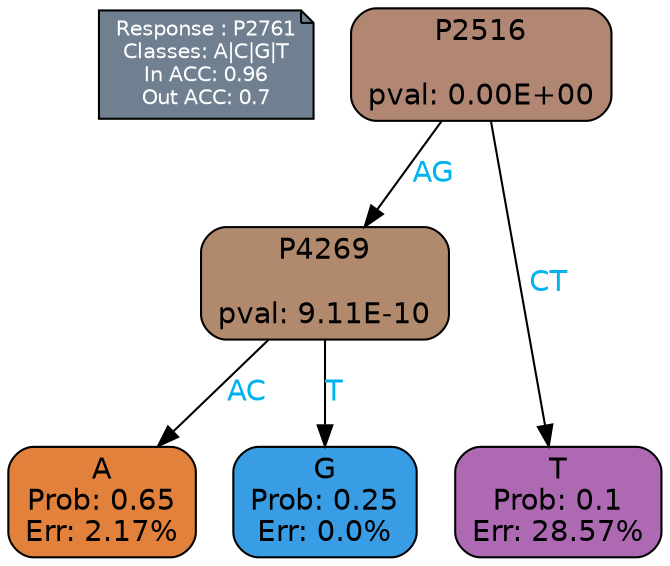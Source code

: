 digraph Tree {
node [shape=box, style="filled, rounded", color="black", fontname=helvetica] ;
graph [ranksep=equally, splines=polylines, bgcolor=transparent, dpi=600] ;
edge [fontname=helvetica] ;
LEGEND [label="Response : P2761
Classes: A|C|G|T
In ACC: 0.96
Out ACC: 0.7
",shape=note,align=left,style=filled,fillcolor="slategray",fontcolor="white",fontsize=10];1 [label="P2516

pval: 0.00E+00", fillcolor="#b18673"] ;
2 [label="P4269

pval: 9.11E-10", fillcolor="#b1896c"] ;
3 [label="A
Prob: 0.65
Err: 2.17%", fillcolor="#e1813c"] ;
4 [label="G
Prob: 0.25
Err: 0.0%", fillcolor="#399de5"] ;
5 [label="T
Prob: 0.1
Err: 28.57%", fillcolor="#ad6ab3"] ;
1 -> 2 [label="AG",fontcolor=deepskyblue2] ;
1 -> 5 [label="CT",fontcolor=deepskyblue2] ;
2 -> 3 [label="AC",fontcolor=deepskyblue2] ;
2 -> 4 [label="T",fontcolor=deepskyblue2] ;
{rank = same; 3;4;5;}{rank = same; LEGEND;1;}}